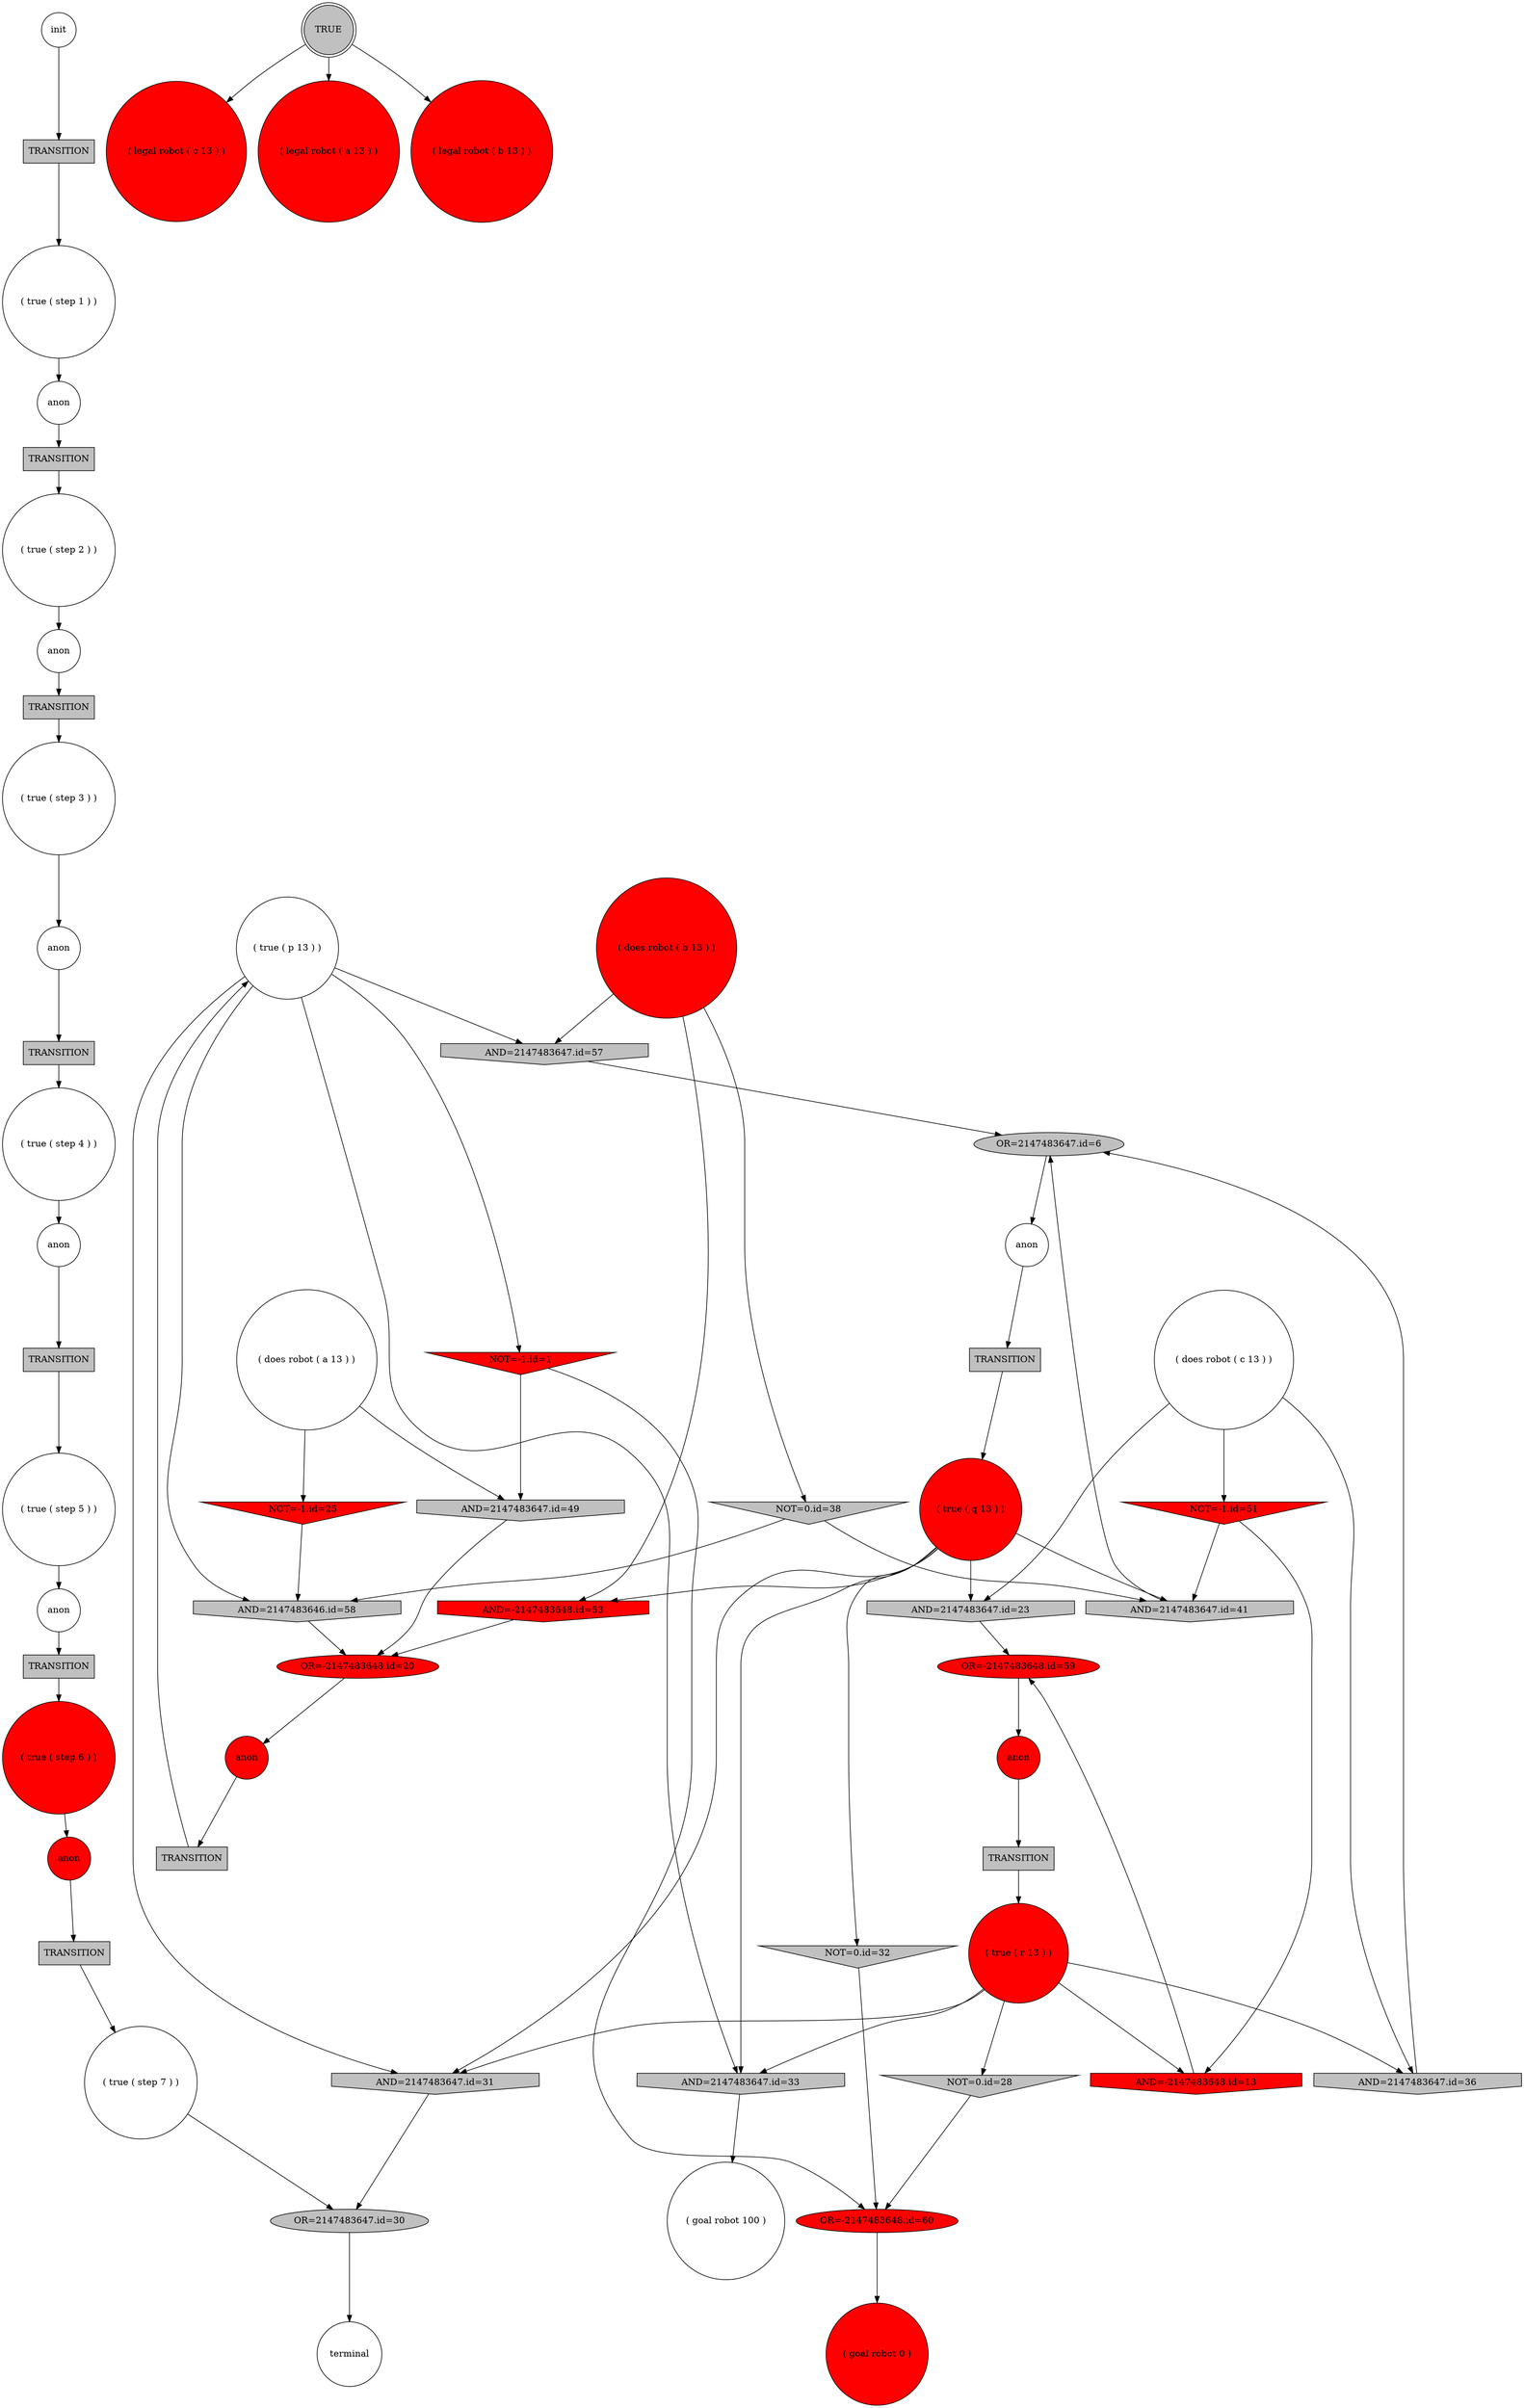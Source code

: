 digraph propNet
{
	"@43578346"[shape=circle, style= filled, fillcolor=white, label="( true ( step 5 ) )"]; "@43578346"->"@3cacbe97"; 
	"@7da7fdb0"[shape=invtriangle, style= filled, fillcolor=red, label="NOT=-1.id=1"]; "@7da7fdb0"->"@4821ee29"; "@7da7fdb0"->"@2632e9fe"; 
	"@78a1e0bc"[shape=circle, style= filled, fillcolor=white, label="( true ( step 3 ) )"]; "@78a1e0bc"->"@2ab8b5e9"; 
	"@3ecc9eed"[shape=circle, style= filled, fillcolor=red, label="anon"]; "@3ecc9eed"->"@44c995f1"; 
	"@578e2fbb"[shape=box, style= filled, fillcolor=grey, label="TRANSITION"]; "@578e2fbb"->"@5d8436fb"; 
	"@539f23da"[shape=circle, style= filled, fillcolor=white, label="( true ( step 1 ) )"]; "@539f23da"->"@1eb4df20"; 
	"@3ac5d282"[shape=ellipse, style= filled, fillcolor=grey, label="OR=2147483647.id=6"]; "@3ac5d282"->"@75eba3a9"; 
	"@16920609"[shape=circle, style= filled, fillcolor=white, label="terminal"]; 
	"@70eb0847"[shape=circle, style= filled, fillcolor=white, label="( does robot ( a 13 ) )"]; "@70eb0847"->"@7c42cf86"; "@70eb0847"->"@4821ee29"; 
	"@44c995f1"[shape=box, style= filled, fillcolor=grey, label="TRANSITION"]; "@44c995f1"->"@65c8ef6e"; 
	"@5045693f"[shape=box, style= filled, fillcolor=grey, label="TRANSITION"]; "@5045693f"->"@43c11e8e"; 
	"@1eb4df20"[shape=circle, style= filled, fillcolor=white, label="anon"]; "@1eb4df20"->"@54538897"; 
	"@1e7c67b1"[shape=box, style= filled, fillcolor=grey, label="TRANSITION"]; "@1e7c67b1"->"@539f23da"; 
	"@426a239e"[shape=invhouse, style= filled, fillcolor=red, label="AND=-2147483648.id=13"]; "@426a239e"->"@6f94883b"; 
	"@81c5215"[shape=circle, style= filled, fillcolor=red, label="( legal robot ( c 13 ) )"]; 
	"@7226283b"[shape=circle, style= filled, fillcolor=red, label="( true ( r 13 ) )"]; "@7226283b"->"@74267047"; "@7226283b"->"@426a239e"; "@7226283b"->"@12b18ea9"; "@7226283b"->"@2569e910"; "@7226283b"->"@3f5b63e5"; 
	"@3cacbe97"[shape=circle, style= filled, fillcolor=white, label="anon"]; "@3cacbe97"->"@5045693f"; 
	"@69ebdb9e"[shape=box, style= filled, fillcolor=grey, label="TRANSITION"]; "@69ebdb9e"->"@43578346"; 
	"@65c8ef6e"[shape=circle, style= filled, fillcolor=white, label="( true ( p 13 ) )"]; "@65c8ef6e"->"@74267047"; "@65c8ef6e"->"@7da7fdb0"; "@65c8ef6e"->"@728f5df6"; "@65c8ef6e"->"@2569e910"; "@65c8ef6e"->"@472a5083"; 
	"@79b9237a"[shape=circle, style= filled, fillcolor=white, label="anon"]; "@79b9237a"->"@136f2052"; 
	"@6b03e813"[shape=ellipse, style= filled, fillcolor=red, label="OR=-2147483648.id=20"]; "@6b03e813"->"@3ecc9eed"; 
	"@c7f6f58"[shape=doublecircle, style= filled, fillcolor=grey, label="TRUE"]; "@c7f6f58"->"@81c5215"; "@c7f6f58"->"@52a9af84"; "@c7f6f58"->"@5647a3a3"; 
	"@136f2052"[shape=box, style= filled, fillcolor=grey, label="TRANSITION"]; "@136f2052"->"@78a1e0bc"; 
	"@2bafb0e6"[shape=invhouse, style= filled, fillcolor=grey, label="AND=2147483647.id=23"]; "@2bafb0e6"->"@6f94883b"; 
	"@5d8436fb"[shape=circle, style= filled, fillcolor=white, label="( true ( step 4 ) )"]; "@5d8436fb"->"@1450a083"; 
	"@7c42cf86"[shape=invtriangle, style= filled, fillcolor=red, label="NOT=-1.id=25"]; "@7c42cf86"->"@472a5083"; 
	"@30f38b19"[shape=circle, style= filled, fillcolor=white, label="( true ( step 7 ) )"]; "@30f38b19"->"@1699d2c9"; 
	"@13782f6b"[shape=circle, style= filled, fillcolor=red, label="anon"]; "@13782f6b"->"@5640b33e"; 
	"@12b18ea9"[shape=invtriangle, style= filled, fillcolor=grey, label="NOT=0.id=28"]; "@12b18ea9"->"@2632e9fe"; 
	"@136c0f50"[shape=circle, style= filled, fillcolor=red, label="( goal robot 0 )"]; 
	"@1699d2c9"[shape=ellipse, style= filled, fillcolor=grey, label="OR=2147483647.id=30"]; "@1699d2c9"->"@16920609"; 
	"@74267047"[shape=invhouse, style= filled, fillcolor=grey, label="AND=2147483647.id=31"]; "@74267047"->"@1699d2c9"; 
	"@60865ceb"[shape=invtriangle, style= filled, fillcolor=grey, label="NOT=0.id=32"]; "@60865ceb"->"@2632e9fe"; 
	"@2569e910"[shape=invhouse, style= filled, fillcolor=grey, label="AND=2147483647.id=33"]; "@2569e910"->"@71af44b2"; 
	"@1e089295"[shape=circle, style= filled, fillcolor=white, label="( true ( step 2 ) )"]; "@1e089295"->"@79b9237a"; 
	"@7d8b793d"[shape=circle, style= filled, fillcolor=red, label="anon"]; "@7d8b793d"->"@6bbc44f9"; 
	"@3f5b63e5"[shape=invhouse, style= filled, fillcolor=grey, label="AND=2147483647.id=36"]; "@3f5b63e5"->"@3ac5d282"; 
	"@54538897"[shape=box, style= filled, fillcolor=grey, label="TRANSITION"]; "@54538897"->"@1e089295"; 
	"@6665eaae"[shape=invtriangle, style= filled, fillcolor=grey, label="NOT=0.id=38"]; "@6665eaae"->"@472a5083"; "@6665eaae"->"@7f0cda11"; 
	"@1450a083"[shape=circle, style= filled, fillcolor=white, label="anon"]; "@1450a083"->"@69ebdb9e"; 
	"@71af44b2"[shape=circle, style= filled, fillcolor=white, label="( goal robot 100 )"]; 
	"@7f0cda11"[shape=invhouse, style= filled, fillcolor=grey, label="AND=2147483647.id=41"]; "@7f0cda11"->"@3ac5d282"; 
	"@52a9af84"[shape=circle, style= filled, fillcolor=red, label="( legal robot ( a 13 ) )"]; 
	"@43c11e8e"[shape=circle, style= filled, fillcolor=red, label="( true ( step 6 ) )"]; "@43c11e8e"->"@13782f6b"; 
	"@2e36636c"[shape=box, style= filled, fillcolor=grey, label="TRANSITION"]; "@2e36636c"->"@73d5d63b"; 
	"@5640b33e"[shape=box, style= filled, fillcolor=grey, label="TRANSITION"]; "@5640b33e"->"@30f38b19"; 
	"@5647a3a3"[shape=circle, style= filled, fillcolor=red, label="( legal robot ( b 13 ) )"]; 
	"@73d5d63b"[shape=circle, style= filled, fillcolor=red, label="( true ( q 13 ) )"]; "@73d5d63b"->"@74267047"; "@73d5d63b"->"@2bafb0e6"; "@73d5d63b"->"@2569e910"; "@73d5d63b"->"@7f0cda11"; "@73d5d63b"->"@60865ceb"; "@73d5d63b"->"@16b0180e"; 
	"@5671ab8f"[shape=circle, style= filled, fillcolor=white, label="init"]; "@5671ab8f"->"@1e7c67b1"; 
	"@4821ee29"[shape=invhouse, style= filled, fillcolor=grey, label="AND=2147483647.id=49"]; "@4821ee29"->"@6b03e813"; 
	"@75eba3a9"[shape=circle, style= filled, fillcolor=white, label="anon"]; "@75eba3a9"->"@2e36636c"; 
	"@1cbf6ac4"[shape=invtriangle, style= filled, fillcolor=red, label="NOT=-1.id=51"]; "@1cbf6ac4"->"@426a239e"; "@1cbf6ac4"->"@7f0cda11"; 
	"@4ec87876"[shape=circle, style= filled, fillcolor=white, label="( does robot ( c 13 ) )"]; "@4ec87876"->"@2bafb0e6"; "@4ec87876"->"@1cbf6ac4"; "@4ec87876"->"@3f5b63e5"; 
	"@16b0180e"[shape=invhouse, style= filled, fillcolor=red, label="AND=-2147483648.id=53"]; "@16b0180e"->"@6b03e813"; 
	"@6bbc44f9"[shape=box, style= filled, fillcolor=grey, label="TRANSITION"]; "@6bbc44f9"->"@7226283b"; 
	"@2ab8b5e9"[shape=circle, style= filled, fillcolor=white, label="anon"]; "@2ab8b5e9"->"@578e2fbb"; 
	"@4abf45eb"[shape=circle, style= filled, fillcolor=red, label="( does robot ( b 13 ) )"]; "@4abf45eb"->"@728f5df6"; "@4abf45eb"->"@6665eaae"; "@4abf45eb"->"@16b0180e"; 
	"@728f5df6"[shape=invhouse, style= filled, fillcolor=grey, label="AND=2147483647.id=57"]; "@728f5df6"->"@3ac5d282"; 
	"@472a5083"[shape=invhouse, style= filled, fillcolor=grey, label="AND=2147483646.id=58"]; "@472a5083"->"@6b03e813"; 
	"@6f94883b"[shape=ellipse, style= filled, fillcolor=red, label="OR=-2147483648.id=59"]; "@6f94883b"->"@7d8b793d"; 
	"@2632e9fe"[shape=ellipse, style= filled, fillcolor=red, label="OR=-2147483648.id=60"]; "@2632e9fe"->"@136c0f50"; 
}